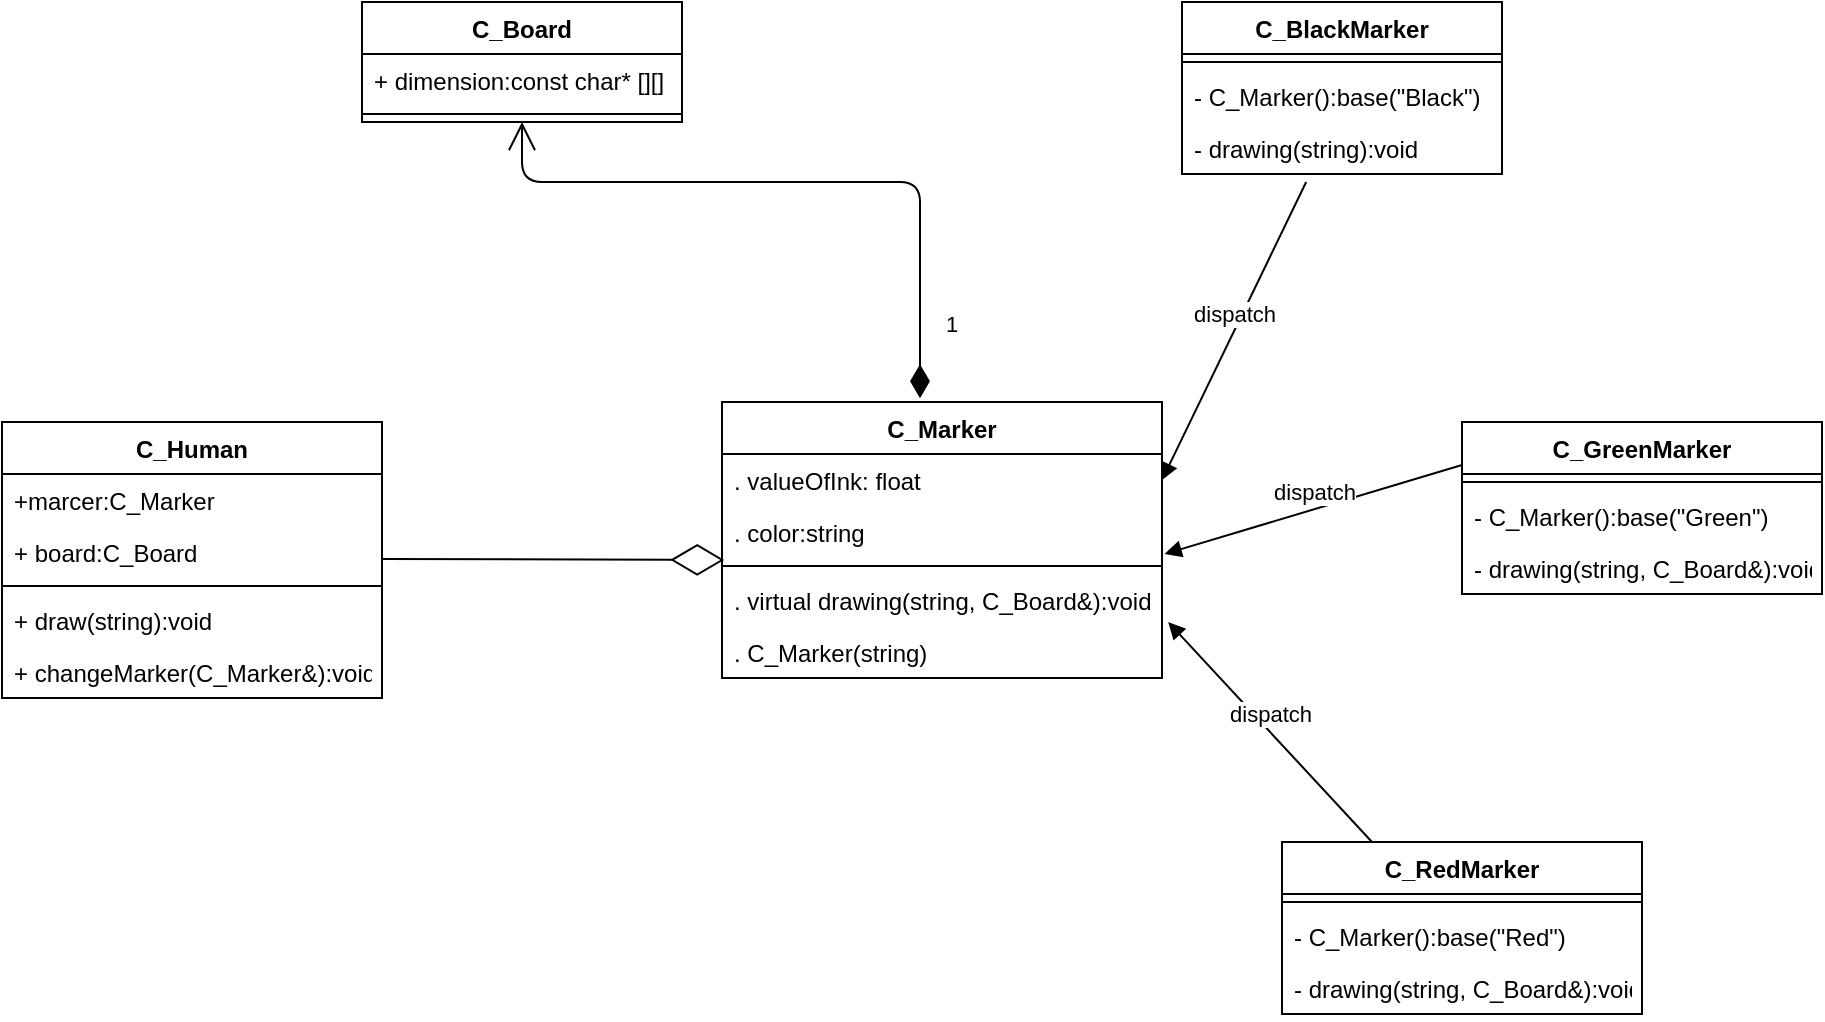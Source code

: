 <mxfile version="15.1.4" type="github">
  <diagram id="W2Y2cZLhiV-dC1Y5wDyN" name="Page-1">
    <mxGraphModel dx="2249" dy="1963" grid="1" gridSize="10" guides="1" tooltips="1" connect="1" arrows="1" fold="1" page="1" pageScale="1" pageWidth="827" pageHeight="1169" math="0" shadow="0">
      <root>
        <mxCell id="0" />
        <mxCell id="1" parent="0" />
        <mxCell id="s6QGizd8DZzs-lx8WIDt-5" value="C_Marker" style="swimlane;fontStyle=1;align=center;verticalAlign=top;childLayout=stackLayout;horizontal=1;startSize=26;horizontalStack=0;resizeParent=1;resizeParentMax=0;resizeLast=0;collapsible=1;marginBottom=0;" vertex="1" parent="1">
          <mxGeometry x="240" y="130" width="220" height="138" as="geometry" />
        </mxCell>
        <mxCell id="s6QGizd8DZzs-lx8WIDt-6" value=". valueOfInk: float" style="text;strokeColor=none;fillColor=none;align=left;verticalAlign=top;spacingLeft=4;spacingRight=4;overflow=hidden;rotatable=0;points=[[0,0.5],[1,0.5]];portConstraint=eastwest;" vertex="1" parent="s6QGizd8DZzs-lx8WIDt-5">
          <mxGeometry y="26" width="220" height="26" as="geometry" />
        </mxCell>
        <mxCell id="s6QGizd8DZzs-lx8WIDt-41" value=". color:string" style="text;strokeColor=none;fillColor=none;align=left;verticalAlign=top;spacingLeft=4;spacingRight=4;overflow=hidden;rotatable=0;points=[[0,0.5],[1,0.5]];portConstraint=eastwest;" vertex="1" parent="s6QGizd8DZzs-lx8WIDt-5">
          <mxGeometry y="52" width="220" height="26" as="geometry" />
        </mxCell>
        <mxCell id="s6QGizd8DZzs-lx8WIDt-7" value="" style="line;strokeWidth=1;fillColor=none;align=left;verticalAlign=middle;spacingTop=-1;spacingLeft=3;spacingRight=3;rotatable=0;labelPosition=right;points=[];portConstraint=eastwest;" vertex="1" parent="s6QGizd8DZzs-lx8WIDt-5">
          <mxGeometry y="78" width="220" height="8" as="geometry" />
        </mxCell>
        <mxCell id="s6QGizd8DZzs-lx8WIDt-8" value=". virtual drawing(string, C_Board&amp;):void" style="text;strokeColor=none;fillColor=none;align=left;verticalAlign=top;spacingLeft=4;spacingRight=4;overflow=hidden;rotatable=0;points=[[0,0.5],[1,0.5]];portConstraint=eastwest;" vertex="1" parent="s6QGizd8DZzs-lx8WIDt-5">
          <mxGeometry y="86" width="220" height="26" as="geometry" />
        </mxCell>
        <mxCell id="s6QGizd8DZzs-lx8WIDt-36" value=". C_Marker(string)" style="text;strokeColor=none;fillColor=none;align=left;verticalAlign=top;spacingLeft=4;spacingRight=4;overflow=hidden;rotatable=0;points=[[0,0.5],[1,0.5]];portConstraint=eastwest;" vertex="1" parent="s6QGizd8DZzs-lx8WIDt-5">
          <mxGeometry y="112" width="220" height="26" as="geometry" />
        </mxCell>
        <mxCell id="s6QGizd8DZzs-lx8WIDt-9" value="C_Board" style="swimlane;fontStyle=1;align=center;verticalAlign=top;childLayout=stackLayout;horizontal=1;startSize=26;horizontalStack=0;resizeParent=1;resizeParentMax=0;resizeLast=0;collapsible=1;marginBottom=0;" vertex="1" parent="1">
          <mxGeometry x="60" y="-70" width="160" height="60" as="geometry" />
        </mxCell>
        <mxCell id="s6QGizd8DZzs-lx8WIDt-10" value="+ dimension:const char* [][]" style="text;strokeColor=none;fillColor=none;align=left;verticalAlign=top;spacingLeft=4;spacingRight=4;overflow=hidden;rotatable=0;points=[[0,0.5],[1,0.5]];portConstraint=eastwest;" vertex="1" parent="s6QGizd8DZzs-lx8WIDt-9">
          <mxGeometry y="26" width="160" height="26" as="geometry" />
        </mxCell>
        <mxCell id="s6QGizd8DZzs-lx8WIDt-11" value="" style="line;strokeWidth=1;fillColor=none;align=left;verticalAlign=middle;spacingTop=-1;spacingLeft=3;spacingRight=3;rotatable=0;labelPosition=right;points=[];portConstraint=eastwest;" vertex="1" parent="s6QGizd8DZzs-lx8WIDt-9">
          <mxGeometry y="52" width="160" height="8" as="geometry" />
        </mxCell>
        <mxCell id="s6QGizd8DZzs-lx8WIDt-23" value="C_GreenMarker" style="swimlane;fontStyle=1;align=center;verticalAlign=top;childLayout=stackLayout;horizontal=1;startSize=26;horizontalStack=0;resizeParent=1;resizeParentMax=0;resizeLast=0;collapsible=1;marginBottom=0;" vertex="1" parent="1">
          <mxGeometry x="610" y="140" width="180" height="86" as="geometry" />
        </mxCell>
        <mxCell id="s6QGizd8DZzs-lx8WIDt-26" value="" style="line;strokeWidth=1;fillColor=none;align=left;verticalAlign=middle;spacingTop=-1;spacingLeft=3;spacingRight=3;rotatable=0;labelPosition=right;points=[];portConstraint=eastwest;" vertex="1" parent="s6QGizd8DZzs-lx8WIDt-23">
          <mxGeometry y="26" width="180" height="8" as="geometry" />
        </mxCell>
        <mxCell id="s6QGizd8DZzs-lx8WIDt-27" value="- C_Marker():base(&quot;Green&quot;)" style="text;strokeColor=none;fillColor=none;align=left;verticalAlign=top;spacingLeft=4;spacingRight=4;overflow=hidden;rotatable=0;points=[[0,0.5],[1,0.5]];portConstraint=eastwest;" vertex="1" parent="s6QGizd8DZzs-lx8WIDt-23">
          <mxGeometry y="34" width="180" height="26" as="geometry" />
        </mxCell>
        <mxCell id="s6QGizd8DZzs-lx8WIDt-56" value="- drawing(string, C_Board&amp;):void" style="text;strokeColor=none;fillColor=none;align=left;verticalAlign=top;spacingLeft=4;spacingRight=4;overflow=hidden;rotatable=0;points=[[0,0.5],[1,0.5]];portConstraint=eastwest;" vertex="1" parent="s6QGizd8DZzs-lx8WIDt-23">
          <mxGeometry y="60" width="180" height="26" as="geometry" />
        </mxCell>
        <mxCell id="s6QGizd8DZzs-lx8WIDt-28" value="C_BlackMarker" style="swimlane;fontStyle=1;align=center;verticalAlign=top;childLayout=stackLayout;horizontal=1;startSize=26;horizontalStack=0;resizeParent=1;resizeParentMax=0;resizeLast=0;collapsible=1;marginBottom=0;" vertex="1" parent="1">
          <mxGeometry x="470" y="-70" width="160" height="86" as="geometry" />
        </mxCell>
        <mxCell id="s6QGizd8DZzs-lx8WIDt-31" value="" style="line;strokeWidth=1;fillColor=none;align=left;verticalAlign=middle;spacingTop=-1;spacingLeft=3;spacingRight=3;rotatable=0;labelPosition=right;points=[];portConstraint=eastwest;" vertex="1" parent="s6QGizd8DZzs-lx8WIDt-28">
          <mxGeometry y="26" width="160" height="8" as="geometry" />
        </mxCell>
        <mxCell id="s6QGizd8DZzs-lx8WIDt-32" value="- C_Marker():base(&quot;Black&quot;)" style="text;strokeColor=none;fillColor=none;align=left;verticalAlign=top;spacingLeft=4;spacingRight=4;overflow=hidden;rotatable=0;points=[[0,0.5],[1,0.5]];portConstraint=eastwest;" vertex="1" parent="s6QGizd8DZzs-lx8WIDt-28">
          <mxGeometry y="34" width="160" height="26" as="geometry" />
        </mxCell>
        <mxCell id="s6QGizd8DZzs-lx8WIDt-55" value="- drawing(string):void" style="text;strokeColor=none;fillColor=none;align=left;verticalAlign=top;spacingLeft=4;spacingRight=4;overflow=hidden;rotatable=0;points=[[0,0.5],[1,0.5]];portConstraint=eastwest;" vertex="1" parent="s6QGizd8DZzs-lx8WIDt-28">
          <mxGeometry y="60" width="160" height="26" as="geometry" />
        </mxCell>
        <mxCell id="s6QGizd8DZzs-lx8WIDt-34" value="dispatch" style="html=1;verticalAlign=bottom;endArrow=block;entryX=1.006;entryY=0.923;entryDx=0;entryDy=0;entryPerimeter=0;exitX=0;exitY=0.25;exitDx=0;exitDy=0;" edge="1" parent="1" source="s6QGizd8DZzs-lx8WIDt-23" target="s6QGizd8DZzs-lx8WIDt-41">
          <mxGeometry width="80" relative="1" as="geometry">
            <mxPoint x="400" y="195" as="sourcePoint" />
            <mxPoint x="608.08" y="172.994" as="targetPoint" />
          </mxGeometry>
        </mxCell>
        <mxCell id="s6QGizd8DZzs-lx8WIDt-35" value="dispatch" style="html=1;verticalAlign=bottom;endArrow=block;exitX=0.388;exitY=1.154;exitDx=0;exitDy=0;exitPerimeter=0;entryX=1;entryY=0.5;entryDx=0;entryDy=0;" edge="1" parent="1" source="s6QGizd8DZzs-lx8WIDt-55" target="s6QGizd8DZzs-lx8WIDt-6">
          <mxGeometry width="80" relative="1" as="geometry">
            <mxPoint x="400.96" y="184.002" as="sourcePoint" />
            <mxPoint x="401" y="160" as="targetPoint" />
          </mxGeometry>
        </mxCell>
        <mxCell id="s6QGizd8DZzs-lx8WIDt-33" value="dispatch" style="html=1;verticalAlign=bottom;endArrow=block;exitX=0.25;exitY=0;exitDx=0;exitDy=0;entryX=1.014;entryY=0.923;entryDx=0;entryDy=0;entryPerimeter=0;" edge="1" parent="1" source="s6QGizd8DZzs-lx8WIDt-37" target="s6QGizd8DZzs-lx8WIDt-8">
          <mxGeometry width="80" relative="1" as="geometry">
            <mxPoint x="400" y="195" as="sourcePoint" />
            <mxPoint x="400" y="230" as="targetPoint" />
          </mxGeometry>
        </mxCell>
        <mxCell id="s6QGizd8DZzs-lx8WIDt-37" value="C_RedMarker" style="swimlane;fontStyle=1;align=center;verticalAlign=top;childLayout=stackLayout;horizontal=1;startSize=26;horizontalStack=0;resizeParent=1;resizeParentMax=0;resizeLast=0;collapsible=1;marginBottom=0;" vertex="1" parent="1">
          <mxGeometry x="520" y="350" width="180" height="86" as="geometry" />
        </mxCell>
        <mxCell id="s6QGizd8DZzs-lx8WIDt-38" value="" style="line;strokeWidth=1;fillColor=none;align=left;verticalAlign=middle;spacingTop=-1;spacingLeft=3;spacingRight=3;rotatable=0;labelPosition=right;points=[];portConstraint=eastwest;" vertex="1" parent="s6QGizd8DZzs-lx8WIDt-37">
          <mxGeometry y="26" width="180" height="8" as="geometry" />
        </mxCell>
        <mxCell id="s6QGizd8DZzs-lx8WIDt-39" value="- C_Marker():base(&quot;Red&quot;)" style="text;strokeColor=none;fillColor=none;align=left;verticalAlign=top;spacingLeft=4;spacingRight=4;overflow=hidden;rotatable=0;points=[[0,0.5],[1,0.5]];portConstraint=eastwest;" vertex="1" parent="s6QGizd8DZzs-lx8WIDt-37">
          <mxGeometry y="34" width="180" height="26" as="geometry" />
        </mxCell>
        <mxCell id="s6QGizd8DZzs-lx8WIDt-57" value="- drawing(string, C_Board&amp;):void" style="text;strokeColor=none;fillColor=none;align=left;verticalAlign=top;spacingLeft=4;spacingRight=4;overflow=hidden;rotatable=0;points=[[0,0.5],[1,0.5]];portConstraint=eastwest;" vertex="1" parent="s6QGizd8DZzs-lx8WIDt-37">
          <mxGeometry y="60" width="180" height="26" as="geometry" />
        </mxCell>
        <mxCell id="s6QGizd8DZzs-lx8WIDt-42" value="C_Human" style="swimlane;fontStyle=1;align=center;verticalAlign=top;childLayout=stackLayout;horizontal=1;startSize=26;horizontalStack=0;resizeParent=1;resizeParentMax=0;resizeLast=0;collapsible=1;marginBottom=0;" vertex="1" parent="1">
          <mxGeometry x="-120" y="140" width="190" height="138" as="geometry" />
        </mxCell>
        <mxCell id="s6QGizd8DZzs-lx8WIDt-43" value="+marcer:C_Marker" style="text;strokeColor=none;fillColor=none;align=left;verticalAlign=top;spacingLeft=4;spacingRight=4;overflow=hidden;rotatable=0;points=[[0,0.5],[1,0.5]];portConstraint=eastwest;" vertex="1" parent="s6QGizd8DZzs-lx8WIDt-42">
          <mxGeometry y="26" width="190" height="26" as="geometry" />
        </mxCell>
        <mxCell id="s6QGizd8DZzs-lx8WIDt-49" value="+ board:C_Board" style="text;strokeColor=none;fillColor=none;align=left;verticalAlign=top;spacingLeft=4;spacingRight=4;overflow=hidden;rotatable=0;points=[[0,0.5],[1,0.5]];portConstraint=eastwest;" vertex="1" parent="s6QGizd8DZzs-lx8WIDt-42">
          <mxGeometry y="52" width="190" height="26" as="geometry" />
        </mxCell>
        <mxCell id="s6QGizd8DZzs-lx8WIDt-44" value="" style="line;strokeWidth=1;fillColor=none;align=left;verticalAlign=middle;spacingTop=-1;spacingLeft=3;spacingRight=3;rotatable=0;labelPosition=right;points=[];portConstraint=eastwest;" vertex="1" parent="s6QGizd8DZzs-lx8WIDt-42">
          <mxGeometry y="78" width="190" height="8" as="geometry" />
        </mxCell>
        <mxCell id="s6QGizd8DZzs-lx8WIDt-45" value="+ draw(string):void" style="text;strokeColor=none;fillColor=none;align=left;verticalAlign=top;spacingLeft=4;spacingRight=4;overflow=hidden;rotatable=0;points=[[0,0.5],[1,0.5]];portConstraint=eastwest;" vertex="1" parent="s6QGizd8DZzs-lx8WIDt-42">
          <mxGeometry y="86" width="190" height="26" as="geometry" />
        </mxCell>
        <mxCell id="s6QGizd8DZzs-lx8WIDt-48" value="+ changeMarker(C_Marker&amp;):void" style="text;strokeColor=none;fillColor=none;align=left;verticalAlign=top;spacingLeft=4;spacingRight=4;overflow=hidden;rotatable=0;points=[[0,0.5],[1,0.5]];portConstraint=eastwest;" vertex="1" parent="s6QGizd8DZzs-lx8WIDt-42">
          <mxGeometry y="112" width="190" height="26" as="geometry" />
        </mxCell>
        <mxCell id="s6QGizd8DZzs-lx8WIDt-58" value="" style="endArrow=diamondThin;endFill=0;endSize=24;html=1;entryX=0.005;entryY=0.125;entryDx=0;entryDy=0;entryPerimeter=0;" edge="1" parent="1" target="s6QGizd8DZzs-lx8WIDt-7">
          <mxGeometry width="160" relative="1" as="geometry">
            <mxPoint x="70" y="208.5" as="sourcePoint" />
            <mxPoint x="230" y="208.5" as="targetPoint" />
          </mxGeometry>
        </mxCell>
        <mxCell id="s6QGizd8DZzs-lx8WIDt-61" value="1" style="endArrow=open;html=1;endSize=12;startArrow=diamondThin;startSize=14;startFill=1;edgeStyle=orthogonalEdgeStyle;align=left;verticalAlign=bottom;exitX=0.45;exitY=-0.014;exitDx=0;exitDy=0;exitPerimeter=0;" edge="1" parent="1" source="s6QGizd8DZzs-lx8WIDt-5">
          <mxGeometry x="-0.834" y="-11" relative="1" as="geometry">
            <mxPoint x="330" y="190" as="sourcePoint" />
            <mxPoint x="140" y="-10" as="targetPoint" />
            <Array as="points">
              <mxPoint x="339" y="20" />
              <mxPoint x="140" y="20" />
            </Array>
            <mxPoint as="offset" />
          </mxGeometry>
        </mxCell>
      </root>
    </mxGraphModel>
  </diagram>
</mxfile>
